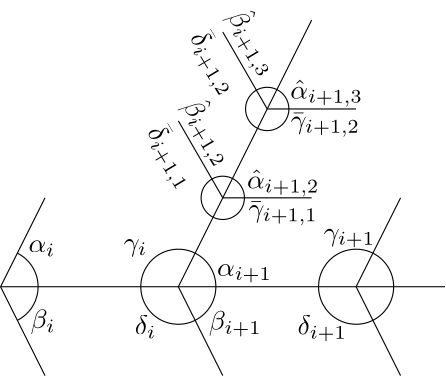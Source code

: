 <?xml version="1.0"?>
<!DOCTYPE ipe SYSTEM "ipe.dtd">
<ipe version="70206" creator="Ipe 7.2.6">
<info created="D:20160731154753" modified="D:20161016163313"/>
<ipestyle name="basic">
<symbol name="arrow/arc(spx)">
<path stroke="sym-stroke" fill="sym-stroke" pen="sym-pen">
0 0 m
-1 0.333 l
-1 -0.333 l
h
</path>
</symbol>
<symbol name="arrow/farc(spx)">
<path stroke="sym-stroke" fill="white" pen="sym-pen">
0 0 m
-1 0.333 l
-1 -0.333 l
h
</path>
</symbol>
<symbol name="arrow/ptarc(spx)">
<path stroke="sym-stroke" fill="sym-stroke" pen="sym-pen">
0 0 m
-1 0.333 l
-0.8 0 l
-1 -0.333 l
h
</path>
</symbol>
<symbol name="arrow/fptarc(spx)">
<path stroke="sym-stroke" fill="white" pen="sym-pen">
0 0 m
-1 0.333 l
-0.8 0 l
-1 -0.333 l
h
</path>
</symbol>
<symbol name="mark/circle(sx)" transformations="translations">
<path fill="sym-stroke">
0.6 0 0 0.6 0 0 e
0.4 0 0 0.4 0 0 e
</path>
</symbol>
<symbol name="mark/disk(sx)" transformations="translations">
<path fill="sym-stroke">
0.6 0 0 0.6 0 0 e
</path>
</symbol>
<symbol name="mark/fdisk(sfx)" transformations="translations">
<group>
<path fill="sym-fill">
0.5 0 0 0.5 0 0 e
</path>
<path fill="sym-stroke" fillrule="eofill">
0.6 0 0 0.6 0 0 e
0.4 0 0 0.4 0 0 e
</path>
</group>
</symbol>
<symbol name="mark/box(sx)" transformations="translations">
<path fill="sym-stroke" fillrule="eofill">
-0.6 -0.6 m
0.6 -0.6 l
0.6 0.6 l
-0.6 0.6 l
h
-0.4 -0.4 m
0.4 -0.4 l
0.4 0.4 l
-0.4 0.4 l
h
</path>
</symbol>
<symbol name="mark/square(sx)" transformations="translations">
<path fill="sym-stroke">
-0.6 -0.6 m
0.6 -0.6 l
0.6 0.6 l
-0.6 0.6 l
h
</path>
</symbol>
<symbol name="mark/fsquare(sfx)" transformations="translations">
<group>
<path fill="sym-fill">
-0.5 -0.5 m
0.5 -0.5 l
0.5 0.5 l
-0.5 0.5 l
h
</path>
<path fill="sym-stroke" fillrule="eofill">
-0.6 -0.6 m
0.6 -0.6 l
0.6 0.6 l
-0.6 0.6 l
h
-0.4 -0.4 m
0.4 -0.4 l
0.4 0.4 l
-0.4 0.4 l
h
</path>
</group>
</symbol>
<symbol name="mark/cross(sx)" transformations="translations">
<group>
<path fill="sym-stroke">
-0.43 -0.57 m
0.57 0.43 l
0.43 0.57 l
-0.57 -0.43 l
h
</path>
<path fill="sym-stroke">
-0.43 0.57 m
0.57 -0.43 l
0.43 -0.57 l
-0.57 0.43 l
h
</path>
</group>
</symbol>
<symbol name="arrow/fnormal(spx)">
<path stroke="sym-stroke" fill="white" pen="sym-pen">
0 0 m
-1 0.333 l
-1 -0.333 l
h
</path>
</symbol>
<symbol name="arrow/pointed(spx)">
<path stroke="sym-stroke" fill="sym-stroke" pen="sym-pen">
0 0 m
-1 0.333 l
-0.8 0 l
-1 -0.333 l
h
</path>
</symbol>
<symbol name="arrow/fpointed(spx)">
<path stroke="sym-stroke" fill="white" pen="sym-pen">
0 0 m
-1 0.333 l
-0.8 0 l
-1 -0.333 l
h
</path>
</symbol>
<symbol name="arrow/linear(spx)">
<path stroke="sym-stroke" pen="sym-pen">
-1 0.333 m
0 0 l
-1 -0.333 l
</path>
</symbol>
<symbol name="arrow/fdouble(spx)">
<path stroke="sym-stroke" fill="white" pen="sym-pen">
0 0 m
-1 0.333 l
-1 -0.333 l
h
-1 0 m
-2 0.333 l
-2 -0.333 l
h
</path>
</symbol>
<symbol name="arrow/double(spx)">
<path stroke="sym-stroke" fill="sym-stroke" pen="sym-pen">
0 0 m
-1 0.333 l
-1 -0.333 l
h
-1 0 m
-2 0.333 l
-2 -0.333 l
h
</path>
</symbol>
<pen name="heavier" value="0.8"/>
<pen name="fat" value="1.2"/>
<pen name="ultrafat" value="2"/>
<symbolsize name="large" value="5"/>
<symbolsize name="small" value="2"/>
<symbolsize name="tiny" value="1.1"/>
<arrowsize name="large" value="10"/>
<arrowsize name="small" value="5"/>
<arrowsize name="tiny" value="3"/>
<color name="red" value="1 0 0"/>
<color name="green" value="0 1 0"/>
<color name="blue" value="0 0 1"/>
<color name="yellow" value="1 1 0"/>
<color name="orange" value="1 0.647 0"/>
<color name="gold" value="1 0.843 0"/>
<color name="purple" value="0.627 0.125 0.941"/>
<color name="gray" value="0.745"/>
<color name="brown" value="0.647 0.165 0.165"/>
<color name="navy" value="0 0 0.502"/>
<color name="pink" value="1 0.753 0.796"/>
<color name="seagreen" value="0.18 0.545 0.341"/>
<color name="turquoise" value="0.251 0.878 0.816"/>
<color name="violet" value="0.933 0.51 0.933"/>
<color name="darkblue" value="0 0 0.545"/>
<color name="darkcyan" value="0 0.545 0.545"/>
<color name="darkgray" value="0.663"/>
<color name="darkgreen" value="0 0.392 0"/>
<color name="darkmagenta" value="0.545 0 0.545"/>
<color name="darkorange" value="1 0.549 0"/>
<color name="darkred" value="0.545 0 0"/>
<color name="lightblue" value="0.678 0.847 0.902"/>
<color name="lightcyan" value="0.878 1 1"/>
<color name="lightgray" value="0.827"/>
<color name="lightgreen" value="0.565 0.933 0.565"/>
<color name="lightyellow" value="1 1 0.878"/>
<dashstyle name="dashed" value="[4] 0"/>
<dashstyle name="dotted" value="[1 3] 0"/>
<dashstyle name="dash dotted" value="[4 2 1 2] 0"/>
<dashstyle name="dash dot dotted" value="[4 2 1 2 1 2] 0"/>
<textsize name="large" value="\large"/>
<textsize name="Large" value="\Large"/>
<textsize name="LARGE" value="\LARGE"/>
<textsize name="huge" value="\huge"/>
<textsize name="Huge" value="\Huge"/>
<textsize name="small" value="\small"/>
<textsize name="footnote" value="\footnotesize"/>
<textsize name="tiny" value="\tiny"/>
<textstyle name="center" begin="\begin{center}" end="\end{center}"/>
<textstyle name="itemize" begin="\begin{itemize}" end="\end{itemize}"/>
<textstyle name="item" begin="\begin{itemize}\item{}" end="\end{itemize}"/>
<gridsize name="4 pts" value="4"/>
<gridsize name="8 pts (~3 mm)" value="8"/>
<gridsize name="16 pts (~6 mm)" value="16"/>
<gridsize name="32 pts (~12 mm)" value="32"/>
<gridsize name="10 pts (~3.5 mm)" value="10"/>
<gridsize name="20 pts (~7 mm)" value="20"/>
<gridsize name="14 pts (~5 mm)" value="14"/>
<gridsize name="28 pts (~10 mm)" value="28"/>
<gridsize name="56 pts (~20 mm)" value="56"/>
<anglesize name="90 deg" value="90"/>
<anglesize name="60 deg" value="60"/>
<anglesize name="45 deg" value="45"/>
<anglesize name="30 deg" value="30"/>
<anglesize name="22.5 deg" value="22.5"/>
<opacity name="10%" value="0.1"/>
<opacity name="30%" value="0.3"/>
<opacity name="50%" value="0.5"/>
<opacity name="75%" value="0.75"/>
<tiling name="falling" angle="-60" step="4" width="1"/>
<tiling name="rising" angle="30" step="4" width="1"/>
</ipestyle>
<ipestyle name="bigpaper">
<layout paper="10000 6000" origin="0 0" frame="10000 6000"/>
<titlestyle pos="10 10" size="LARGE" color="title"  valign="baseline"/>
</ipestyle>
<page>
<layer name="alpha"/>
<view layers="alpha" active="alpha"/>
<path layer="alpha" stroke="black">
5062.04 3596.09 m
13.5148 0 0 -13.5148 5056 3584 5062.04 3571.91 a
</path>
<path matrix="1 0 0 1 64 0" stroke="black">
5062.04 3596.09 m
13.5148 0 0 -13.5148 5056 3584 5062.04 3571.91 a
</path>
<path matrix="1 0 0 1 128 0" stroke="black">
5062.04 3596.09 m
13.5148 0 0 -13.5148 5056 3584 5062.04 3571.91 a
</path>
<path stroke="black">
5126.04 3596.09 m
13.5148 0 0 13.5148 5120 3584 5126.04 3571.91 a
</path>
<path stroke="black">
5190.04 3596.09 m
13.5148 0 0 13.5148 5184 3584 5190.04 3571.91 a
</path>
<text matrix="1 0 0 1 -5.97904 -3.58531" transformations="translations" pos="5072 3600" stroke="black" type="label" width="9.69" height="4.294" depth="1.49" valign="baseline" style="math">\alpha_i</text>
<text matrix="1 0 0 1 -5.20238 -30.9679" transformations="translations" pos="5072 3600" stroke="black" type="label" width="8.952" height="6.926" depth="1.93" valign="baseline" style="math">\beta_i</text>
<text matrix="1 0 0 1 32.2989 -33.1885" transformations="translations" pos="5072 3600" stroke="black" type="label" width="7.745" height="6.923" depth="1.49" valign="baseline" style="math">\delta_i</text>
<text matrix="1 0 0 1 28.3446 -3.14531" transformations="translations" pos="5072 3600" stroke="black" type="label" width="8.475" height="4.297" depth="1.93" valign="baseline" style="math">\gamma_i</text>
<text matrix="1 0 0 1 61.9344 -12.1078" transformations="translations" pos="5072 3600" stroke="black" type="label" width="19.777" height="4.294" depth="2.32" valign="baseline" style="math">\alpha_{i+1}</text>
<text matrix="1 0 0 1 58.952 -31.5143" transformations="translations" pos="5072 3600" stroke="black" type="label" width="19.039" height="6.923" depth="2.32" valign="baseline" style="math">\beta_{i+1}</text>
<text matrix="1 0 0 1 100.314 0.577442" transformations="translations" pos="5072 3600" stroke="black" type="label" width="18.562" height="4.294" depth="2.32" valign="baseline" style="math">\gamma_{i+1}</text>
<text matrix="1 0 0 1 90.8843 -33.2293" transformations="translations" pos="5072 3600" stroke="black" type="label" width="17.832" height="6.923" depth="2.32" valign="baseline" style="math">\delta_{i+1}</text>
<path stroke="black">
5056 3584 m
5072 3616 l
</path>
<path stroke="black">
5056 3584 m
5072 3552 l
</path>
<path stroke="black">
5120 3584 m
5136 3616 l
</path>
<path stroke="black">
5120 3584 m
5136 3552 l
</path>
<path stroke="black">
5184 3584 m
5200 3616 l
</path>
<path stroke="black">
5184 3584 m
5200 3552 l
</path>
<path stroke="black">
5056 3584 m
5216 3584 l
</path>
<path matrix="1 0 0 1 16 32" stroke="black">
5120 3584 m
5136 3616 l
</path>
<path matrix="1 0 0 1 32 64" stroke="black">
5120 3584 m
5136 3616 l
</path>
<path stroke="black">
5136 3616 m
5167.98 3616 l
</path>
<path matrix="-0.5 0.866025 -0.866025 -0.5 10835.55 976.094" stroke="black">
5136 3616 m
5167.98 3616 l
</path>
<path matrix="1 0 0 1 16 32" stroke="black">
5136 3616 m
5167.98 3616 l
</path>
<path matrix="-0.5 0.866025 -0.866025 -0.5 10851.55 1008.09" stroke="black">
5136 3616 m
5167.98 3616 l
</path>
<path stroke="black">
7.79609 0 0 7.79609 5136 3616 e
</path>
<path matrix="1 0 0 1 16 32" stroke="black">
7.79609 0 0 7.79609 5136 3616 e
</path>
<text matrix="1 0 0 1 73.2519 9.07162" transformations="translations" pos="5072 3600" stroke="black" type="label" width="24.899" height="5.657" depth="2.85" valign="baseline" style="math">\bar{\gamma}_{i+1,1}</text>
<text matrix="1 0 0 1 88.4717 40.9301" transformations="translations" pos="5072 3600" stroke="black" type="label" width="24.899" height="5.657" depth="2.85" valign="baseline" style="math">\bar{\gamma}_{i+1,2}</text>
<text matrix="1 0 0 1 72.6841 19.3855" transformations="translations" pos="5072 3600" stroke="black" type="label" width="26.115" height="6.919" depth="2.85" valign="baseline" style="math">\hat{\alpha}_{i+1,2}</text>
<text matrix="1 0 0 1 88.3049 51.7119" transformations="translations" pos="5072 3600" stroke="black" type="label" width="26.115" height="6.919" depth="2.85" valign="baseline" style="math">\hat{\alpha}_{i+1,3}</text>
<text matrix="0.515858 -0.856674 0.856674 0.515858 -579.035 6137.01" transformations="rigid" pos="5072 3600" stroke="black" type="label" width="25.377" height="9.548" depth="2.85" valign="baseline" style="math">\hat{\beta}_{i+1,2}</text>
<text matrix="0.515858 -0.856674 0.856674 0.515858 -562.945 6169.26" transformations="rigid" pos="5072 3600" stroke="black" type="label" width="25.377" height="9.548" depth="2.85" valign="baseline" style="math">\hat{\beta}_{i+1,3}</text>
<text matrix="0.515858 -0.856674 0.856674 0.515858 -576.531 6161.5" transformations="rigid" pos="5072 3600" stroke="black" type="label" width="24.169" height="8.286" depth="2.85" valign="baseline" style="math">\bar{\delta}_{i+1,2}</text>
<text matrix="0.515858 -0.856674 0.856674 0.515858 -591.927 6127.57" transformations="rigid" pos="5072 3600" stroke="black" type="label" width="24.169" height="8.286" depth="2.85" valign="baseline" style="math">\bar{\delta}_{i+1,1}</text>
</page>
</ipe>
